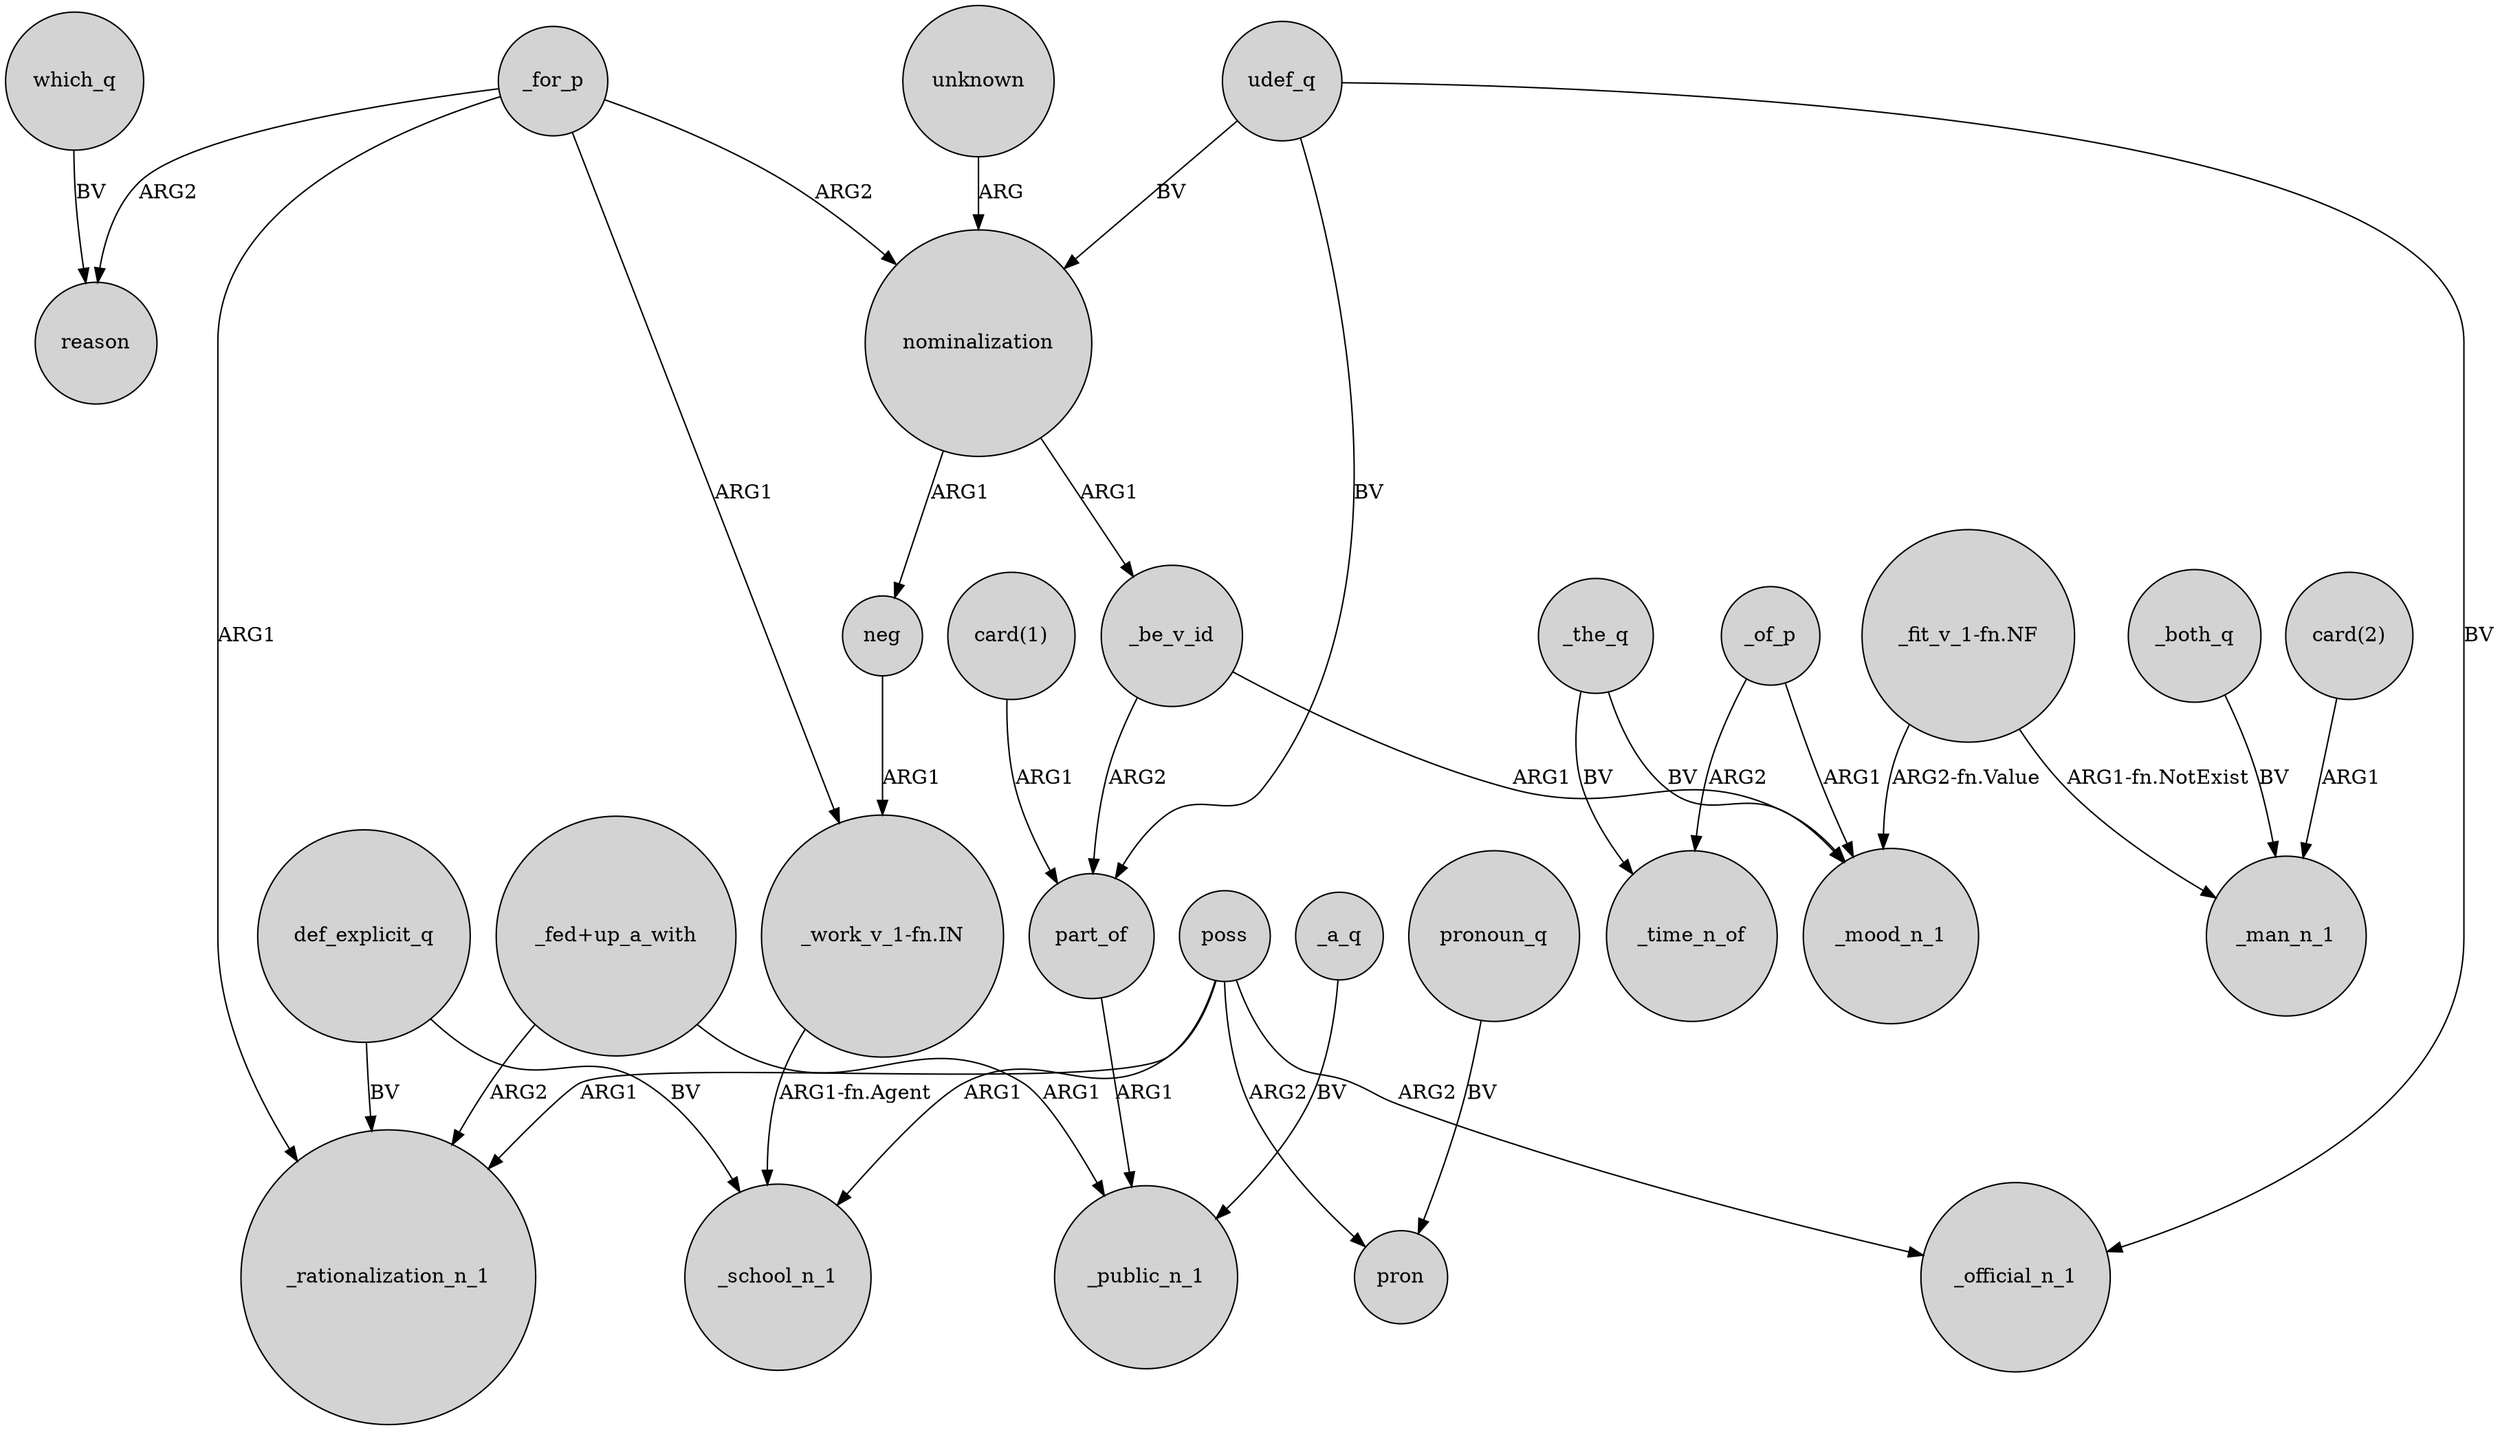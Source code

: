 digraph {
	node [shape=circle style=filled]
	"_fed+up_a_with" -> _rationalization_n_1 [label=ARG2]
	"_work_v_1-fn.IN" -> _school_n_1 [label="ARG1-fn.Agent"]
	udef_q -> part_of [label=BV]
	unknown -> nominalization [label=ARG]
	poss -> pron [label=ARG2]
	poss -> _school_n_1 [label=ARG1]
	part_of -> _public_n_1 [label=ARG1]
	_for_p -> reason [label=ARG2]
	_for_p -> nominalization [label=ARG2]
	_of_p -> _time_n_of [label=ARG2]
	"_fed+up_a_with" -> _public_n_1 [label=ARG1]
	_be_v_id -> _mood_n_1 [label=ARG1]
	_both_q -> _man_n_1 [label=BV]
	def_explicit_q -> _rationalization_n_1 [label=BV]
	which_q -> reason [label=BV]
	pronoun_q -> pron [label=BV]
	_the_q -> _time_n_of [label=BV]
	udef_q -> _official_n_1 [label=BV]
	"_fit_v_1-fn.NF" -> _mood_n_1 [label="ARG2-fn.Value"]
	nominalization -> _be_v_id [label=ARG1]
	_the_q -> _mood_n_1 [label=BV]
	_of_p -> _mood_n_1 [label=ARG1]
	_for_p -> "_work_v_1-fn.IN" [label=ARG1]
	udef_q -> nominalization [label=BV]
	nominalization -> neg [label=ARG1]
	"_fit_v_1-fn.NF" -> _man_n_1 [label="ARG1-fn.NotExist"]
	"card(1)" -> part_of [label=ARG1]
	def_explicit_q -> _school_n_1 [label=BV]
	"card(2)" -> _man_n_1 [label=ARG1]
	_a_q -> _public_n_1 [label=BV]
	poss -> _official_n_1 [label=ARG2]
	_be_v_id -> part_of [label=ARG2]
	poss -> _rationalization_n_1 [label=ARG1]
	neg -> "_work_v_1-fn.IN" [label=ARG1]
	_for_p -> _rationalization_n_1 [label=ARG1]
}
